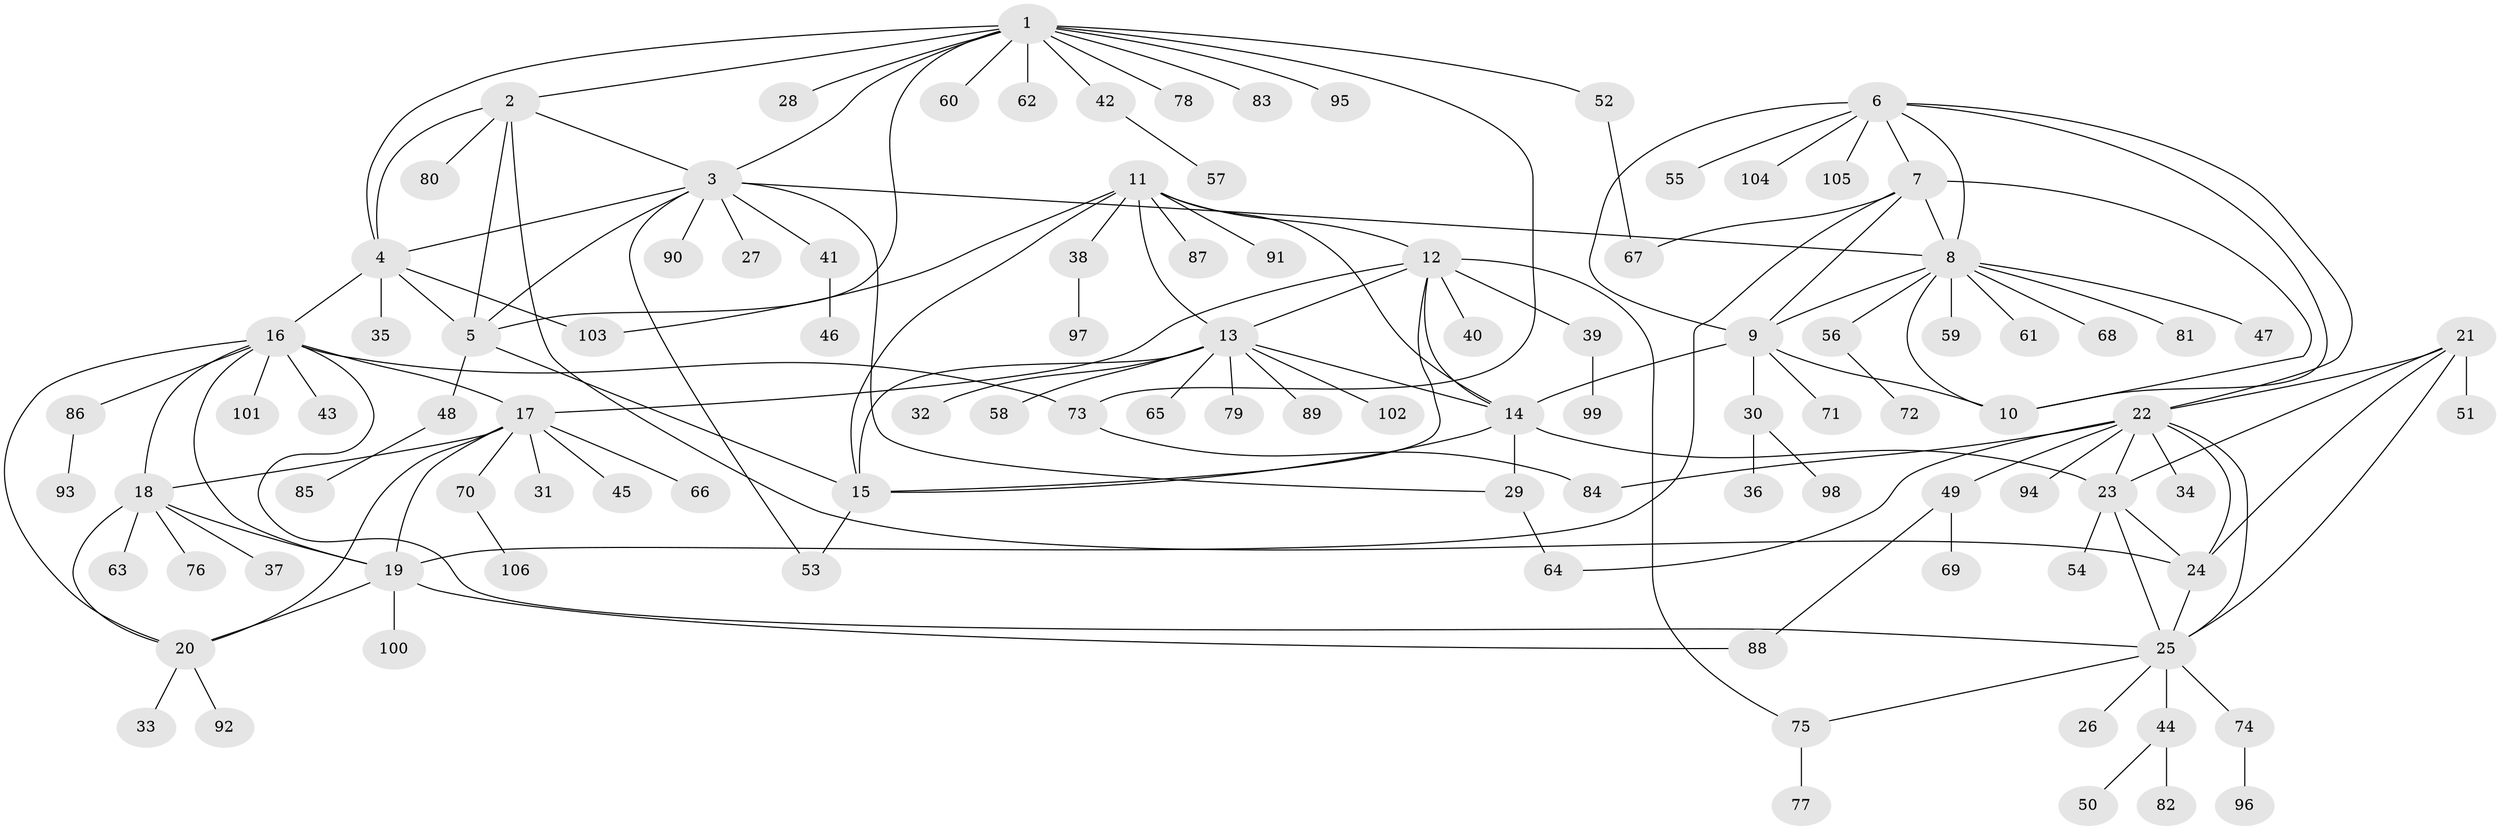 // coarse degree distribution, {7: 0.0625, 6: 0.0625, 1: 0.46875, 4: 0.09375, 5: 0.125, 3: 0.09375, 8: 0.0625, 2: 0.03125}
// Generated by graph-tools (version 1.1) at 2025/37/03/04/25 23:37:45]
// undirected, 106 vertices, 150 edges
graph export_dot {
  node [color=gray90,style=filled];
  1;
  2;
  3;
  4;
  5;
  6;
  7;
  8;
  9;
  10;
  11;
  12;
  13;
  14;
  15;
  16;
  17;
  18;
  19;
  20;
  21;
  22;
  23;
  24;
  25;
  26;
  27;
  28;
  29;
  30;
  31;
  32;
  33;
  34;
  35;
  36;
  37;
  38;
  39;
  40;
  41;
  42;
  43;
  44;
  45;
  46;
  47;
  48;
  49;
  50;
  51;
  52;
  53;
  54;
  55;
  56;
  57;
  58;
  59;
  60;
  61;
  62;
  63;
  64;
  65;
  66;
  67;
  68;
  69;
  70;
  71;
  72;
  73;
  74;
  75;
  76;
  77;
  78;
  79;
  80;
  81;
  82;
  83;
  84;
  85;
  86;
  87;
  88;
  89;
  90;
  91;
  92;
  93;
  94;
  95;
  96;
  97;
  98;
  99;
  100;
  101;
  102;
  103;
  104;
  105;
  106;
  1 -- 2;
  1 -- 3;
  1 -- 4;
  1 -- 5;
  1 -- 28;
  1 -- 42;
  1 -- 52;
  1 -- 60;
  1 -- 62;
  1 -- 73;
  1 -- 78;
  1 -- 83;
  1 -- 95;
  2 -- 3;
  2 -- 4;
  2 -- 5;
  2 -- 24;
  2 -- 80;
  3 -- 4;
  3 -- 5;
  3 -- 8;
  3 -- 27;
  3 -- 29;
  3 -- 41;
  3 -- 53;
  3 -- 90;
  4 -- 5;
  4 -- 16;
  4 -- 35;
  4 -- 103;
  5 -- 15;
  5 -- 48;
  6 -- 7;
  6 -- 8;
  6 -- 9;
  6 -- 10;
  6 -- 22;
  6 -- 55;
  6 -- 104;
  6 -- 105;
  7 -- 8;
  7 -- 9;
  7 -- 10;
  7 -- 19;
  7 -- 67;
  8 -- 9;
  8 -- 10;
  8 -- 47;
  8 -- 56;
  8 -- 59;
  8 -- 61;
  8 -- 68;
  8 -- 81;
  9 -- 10;
  9 -- 14;
  9 -- 30;
  9 -- 71;
  11 -- 12;
  11 -- 13;
  11 -- 14;
  11 -- 15;
  11 -- 38;
  11 -- 87;
  11 -- 91;
  11 -- 103;
  12 -- 13;
  12 -- 14;
  12 -- 15;
  12 -- 17;
  12 -- 39;
  12 -- 40;
  12 -- 75;
  13 -- 14;
  13 -- 15;
  13 -- 32;
  13 -- 58;
  13 -- 65;
  13 -- 79;
  13 -- 89;
  13 -- 102;
  14 -- 15;
  14 -- 23;
  14 -- 29;
  15 -- 53;
  16 -- 17;
  16 -- 18;
  16 -- 19;
  16 -- 20;
  16 -- 25;
  16 -- 43;
  16 -- 73;
  16 -- 86;
  16 -- 101;
  17 -- 18;
  17 -- 19;
  17 -- 20;
  17 -- 31;
  17 -- 45;
  17 -- 66;
  17 -- 70;
  18 -- 19;
  18 -- 20;
  18 -- 37;
  18 -- 63;
  18 -- 76;
  19 -- 20;
  19 -- 88;
  19 -- 100;
  20 -- 33;
  20 -- 92;
  21 -- 22;
  21 -- 23;
  21 -- 24;
  21 -- 25;
  21 -- 51;
  22 -- 23;
  22 -- 24;
  22 -- 25;
  22 -- 34;
  22 -- 49;
  22 -- 64;
  22 -- 84;
  22 -- 94;
  23 -- 24;
  23 -- 25;
  23 -- 54;
  24 -- 25;
  25 -- 26;
  25 -- 44;
  25 -- 74;
  25 -- 75;
  29 -- 64;
  30 -- 36;
  30 -- 98;
  38 -- 97;
  39 -- 99;
  41 -- 46;
  42 -- 57;
  44 -- 50;
  44 -- 82;
  48 -- 85;
  49 -- 69;
  49 -- 88;
  52 -- 67;
  56 -- 72;
  70 -- 106;
  73 -- 84;
  74 -- 96;
  75 -- 77;
  86 -- 93;
}
